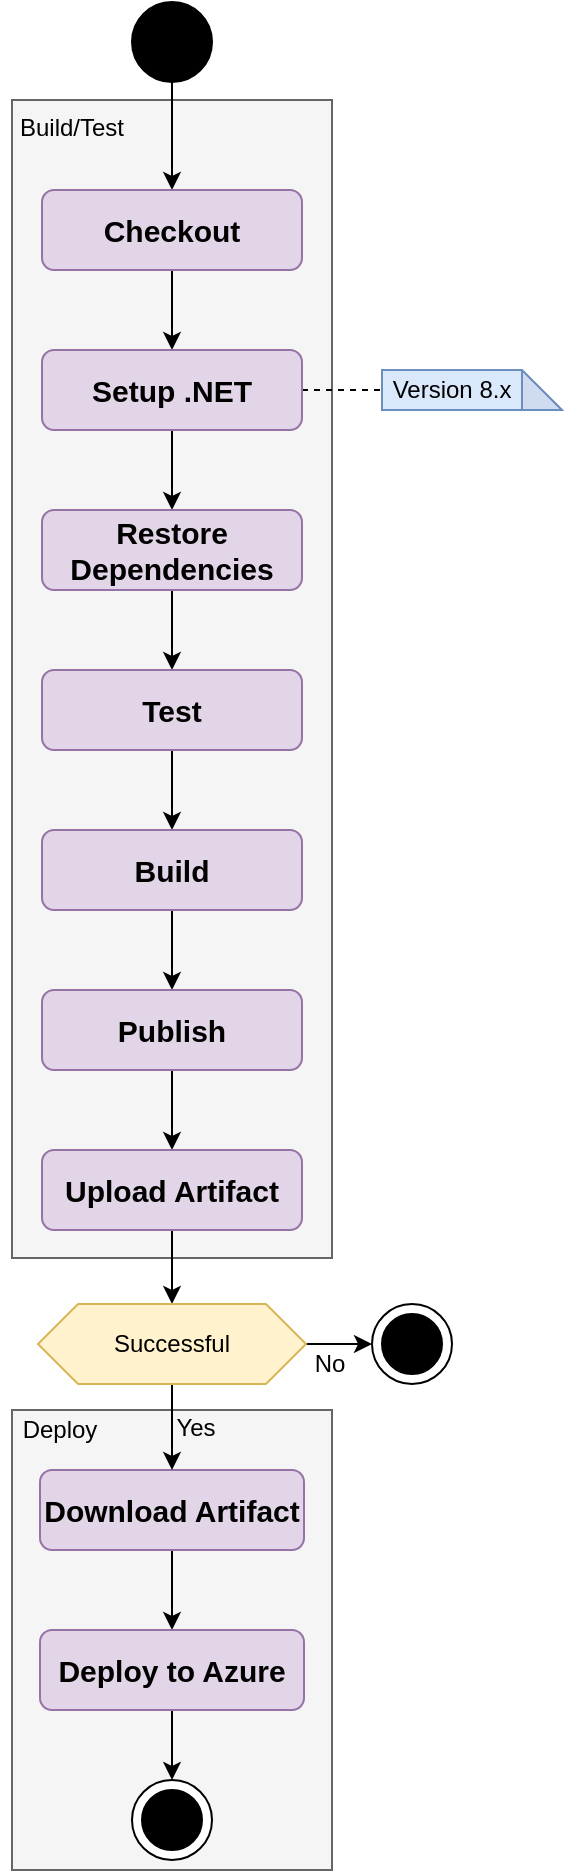 <mxfile version="25.0.3">
  <diagram name="Side-1" id="XNTgyswPlQL0MMfTTr4J">
    <mxGraphModel dx="836" dy="554" grid="0" gridSize="10" guides="1" tooltips="1" connect="1" arrows="1" fold="1" page="0" pageScale="1" pageWidth="827" pageHeight="1169" math="0" shadow="0">
      <root>
        <mxCell id="0" />
        <mxCell id="1" parent="0" />
        <mxCell id="rwar1H766Dd_d3rqaXCX-55" value="" style="rounded=0;whiteSpace=wrap;html=1;fillColor=#f5f5f5;fontColor=#333333;strokeColor=#666666;" parent="1" vertex="1">
          <mxGeometry x="340" y="810" width="160" height="230" as="geometry" />
        </mxCell>
        <mxCell id="rwar1H766Dd_d3rqaXCX-59" value="" style="ellipse;whiteSpace=wrap;html=1;aspect=fixed;" parent="1" vertex="1">
          <mxGeometry x="400" y="995" width="40" height="40" as="geometry" />
        </mxCell>
        <mxCell id="rwar1H766Dd_d3rqaXCX-37" value="" style="rounded=0;whiteSpace=wrap;html=1;fillColor=#f5f5f5;fontColor=#333333;strokeColor=#666666;" parent="1" vertex="1">
          <mxGeometry x="340" y="155" width="160" height="579" as="geometry" />
        </mxCell>
        <mxCell id="rwar1H766Dd_d3rqaXCX-5" style="edgeStyle=orthogonalEdgeStyle;rounded=0;orthogonalLoop=1;jettySize=auto;html=1;entryX=0.5;entryY=0;entryDx=0;entryDy=0;" parent="1" source="rwar1H766Dd_d3rqaXCX-1" target="rwar1H766Dd_d3rqaXCX-3" edge="1">
          <mxGeometry relative="1" as="geometry" />
        </mxCell>
        <mxCell id="rwar1H766Dd_d3rqaXCX-1" value="" style="ellipse;whiteSpace=wrap;html=1;aspect=fixed;fillColor=#000000;" parent="1" vertex="1">
          <mxGeometry x="400" y="106" width="40" height="40" as="geometry" />
        </mxCell>
        <mxCell id="rwar1H766Dd_d3rqaXCX-7" style="edgeStyle=orthogonalEdgeStyle;rounded=0;orthogonalLoop=1;jettySize=auto;html=1;entryX=0.5;entryY=0;entryDx=0;entryDy=0;" parent="1" source="rwar1H766Dd_d3rqaXCX-3" target="rwar1H766Dd_d3rqaXCX-6" edge="1">
          <mxGeometry relative="1" as="geometry" />
        </mxCell>
        <mxCell id="rwar1H766Dd_d3rqaXCX-3" value="&lt;b&gt;&lt;font style=&quot;font-size: 15px;&quot;&gt;Checkout&lt;/font&gt;&lt;/b&gt;" style="rounded=1;whiteSpace=wrap;html=1;fillColor=#e1d5e7;strokeColor=#9673a6;" parent="1" vertex="1">
          <mxGeometry x="355" y="200" width="130" height="40" as="geometry" />
        </mxCell>
        <mxCell id="rwar1H766Dd_d3rqaXCX-9" style="edgeStyle=orthogonalEdgeStyle;rounded=0;orthogonalLoop=1;jettySize=auto;html=1;entryX=0.5;entryY=0;entryDx=0;entryDy=0;" parent="1" source="rwar1H766Dd_d3rqaXCX-6" target="rwar1H766Dd_d3rqaXCX-8" edge="1">
          <mxGeometry relative="1" as="geometry" />
        </mxCell>
        <mxCell id="rwar1H766Dd_d3rqaXCX-22" style="edgeStyle=orthogonalEdgeStyle;rounded=0;orthogonalLoop=1;jettySize=auto;html=1;endArrow=none;endFill=0;dashed=1;" parent="1" source="rwar1H766Dd_d3rqaXCX-6" target="rwar1H766Dd_d3rqaXCX-20" edge="1">
          <mxGeometry relative="1" as="geometry" />
        </mxCell>
        <mxCell id="rwar1H766Dd_d3rqaXCX-6" value="&lt;b&gt;&lt;font style=&quot;font-size: 15px;&quot;&gt;Setup .NET&lt;/font&gt;&lt;/b&gt;" style="rounded=1;whiteSpace=wrap;html=1;fillColor=#e1d5e7;strokeColor=#9673a6;" parent="1" vertex="1">
          <mxGeometry x="355" y="280" width="130" height="40" as="geometry" />
        </mxCell>
        <mxCell id="rwar1H766Dd_d3rqaXCX-11" style="edgeStyle=orthogonalEdgeStyle;rounded=0;orthogonalLoop=1;jettySize=auto;html=1;entryX=0.5;entryY=0;entryDx=0;entryDy=0;" parent="1" source="rwar1H766Dd_d3rqaXCX-8" target="rwar1H766Dd_d3rqaXCX-10" edge="1">
          <mxGeometry relative="1" as="geometry" />
        </mxCell>
        <mxCell id="rwar1H766Dd_d3rqaXCX-8" value="&lt;b&gt;&lt;font style=&quot;font-size: 15px;&quot;&gt;Restore Dependencies&lt;/font&gt;&lt;/b&gt;" style="rounded=1;whiteSpace=wrap;html=1;fillColor=#e1d5e7;strokeColor=#9673a6;" parent="1" vertex="1">
          <mxGeometry x="355" y="360" width="130" height="40" as="geometry" />
        </mxCell>
        <mxCell id="rwar1H766Dd_d3rqaXCX-13" style="edgeStyle=orthogonalEdgeStyle;rounded=0;orthogonalLoop=1;jettySize=auto;html=1;" parent="1" source="rwar1H766Dd_d3rqaXCX-10" target="rwar1H766Dd_d3rqaXCX-12" edge="1">
          <mxGeometry relative="1" as="geometry" />
        </mxCell>
        <mxCell id="rwar1H766Dd_d3rqaXCX-10" value="&lt;b&gt;&lt;font style=&quot;font-size: 15px;&quot;&gt;Test&lt;/font&gt;&lt;/b&gt;" style="rounded=1;whiteSpace=wrap;html=1;fillColor=#e1d5e7;strokeColor=#9673a6;" parent="1" vertex="1">
          <mxGeometry x="355" y="440" width="130" height="40" as="geometry" />
        </mxCell>
        <mxCell id="rwar1H766Dd_d3rqaXCX-28" style="edgeStyle=orthogonalEdgeStyle;rounded=0;orthogonalLoop=1;jettySize=auto;html=1;exitX=0.5;exitY=1;exitDx=0;exitDy=0;entryX=0.5;entryY=0;entryDx=0;entryDy=0;" parent="1" source="rwar1H766Dd_d3rqaXCX-12" target="rwar1H766Dd_d3rqaXCX-26" edge="1">
          <mxGeometry relative="1" as="geometry" />
        </mxCell>
        <mxCell id="rwar1H766Dd_d3rqaXCX-12" value="&lt;b&gt;&lt;font&gt;&lt;span style=&quot;font-size: 15px;&quot;&gt;Build&lt;/span&gt;&lt;/font&gt;&lt;/b&gt;" style="rounded=1;whiteSpace=wrap;html=1;fillColor=#e1d5e7;strokeColor=#9673a6;" parent="1" vertex="1">
          <mxGeometry x="355" y="520" width="130" height="40" as="geometry" />
        </mxCell>
        <mxCell id="rwar1H766Dd_d3rqaXCX-15" value="" style="ellipse;whiteSpace=wrap;html=1;aspect=fixed;" parent="1" vertex="1">
          <mxGeometry x="520" y="757" width="40" height="40" as="geometry" />
        </mxCell>
        <mxCell id="rwar1H766Dd_d3rqaXCX-16" value="" style="ellipse;whiteSpace=wrap;html=1;aspect=fixed;fillColor=#000000;" parent="1" vertex="1">
          <mxGeometry x="525" y="762" width="30" height="30" as="geometry" />
        </mxCell>
        <mxCell id="rwar1H766Dd_d3rqaXCX-20" value="&amp;nbsp;Version 8.x" style="shape=note;whiteSpace=wrap;html=1;backgroundOutline=1;darkOpacity=0.05;fillColor=#dae8fc;strokeColor=#6c8ebf;align=left;" parent="1" vertex="1">
          <mxGeometry x="525" y="290" width="90" height="20" as="geometry" />
        </mxCell>
        <mxCell id="rwar1H766Dd_d3rqaXCX-29" style="edgeStyle=orthogonalEdgeStyle;rounded=0;orthogonalLoop=1;jettySize=auto;html=1;exitX=0.5;exitY=1;exitDx=0;exitDy=0;entryX=0.5;entryY=0;entryDx=0;entryDy=0;" parent="1" source="rwar1H766Dd_d3rqaXCX-26" target="rwar1H766Dd_d3rqaXCX-27" edge="1">
          <mxGeometry relative="1" as="geometry" />
        </mxCell>
        <mxCell id="rwar1H766Dd_d3rqaXCX-26" value="&lt;b&gt;&lt;font&gt;&lt;span style=&quot;font-size: 15px;&quot;&gt;Publish&lt;/span&gt;&lt;/font&gt;&lt;/b&gt;" style="rounded=1;whiteSpace=wrap;html=1;fillColor=#e1d5e7;strokeColor=#9673a6;" parent="1" vertex="1">
          <mxGeometry x="355" y="600" width="130" height="40" as="geometry" />
        </mxCell>
        <mxCell id="rwar1H766Dd_d3rqaXCX-45" style="edgeStyle=orthogonalEdgeStyle;rounded=0;orthogonalLoop=1;jettySize=auto;html=1;entryX=0.5;entryY=0;entryDx=0;entryDy=0;" parent="1" source="rwar1H766Dd_d3rqaXCX-27" target="rwar1H766Dd_d3rqaXCX-40" edge="1">
          <mxGeometry relative="1" as="geometry" />
        </mxCell>
        <mxCell id="rwar1H766Dd_d3rqaXCX-27" value="&lt;b&gt;&lt;font&gt;&lt;span style=&quot;font-size: 15px;&quot;&gt;Upload Artifact&lt;/span&gt;&lt;/font&gt;&lt;/b&gt;" style="rounded=1;whiteSpace=wrap;html=1;fillColor=#e1d5e7;strokeColor=#9673a6;" parent="1" vertex="1">
          <mxGeometry x="355" y="680" width="130" height="40" as="geometry" />
        </mxCell>
        <mxCell id="rwar1H766Dd_d3rqaXCX-52" style="edgeStyle=orthogonalEdgeStyle;rounded=0;orthogonalLoop=1;jettySize=auto;html=1;exitX=0.5;exitY=1;exitDx=0;exitDy=0;" parent="1" source="rwar1H766Dd_d3rqaXCX-34" edge="1">
          <mxGeometry relative="1" as="geometry">
            <mxPoint x="420.143" y="880.286" as="targetPoint" />
          </mxGeometry>
        </mxCell>
        <mxCell id="rwar1H766Dd_d3rqaXCX-54" style="edgeStyle=orthogonalEdgeStyle;rounded=0;orthogonalLoop=1;jettySize=auto;html=1;exitX=0.5;exitY=1;exitDx=0;exitDy=0;entryX=0.5;entryY=0;entryDx=0;entryDy=0;" parent="1" source="rwar1H766Dd_d3rqaXCX-34" target="rwar1H766Dd_d3rqaXCX-53" edge="1">
          <mxGeometry relative="1" as="geometry" />
        </mxCell>
        <mxCell id="rwar1H766Dd_d3rqaXCX-34" value="&lt;span style=&quot;font-size: 15px;&quot;&gt;&lt;b&gt;Download Artifact&lt;/b&gt;&lt;/span&gt;" style="rounded=1;whiteSpace=wrap;html=1;fillColor=#e1d5e7;strokeColor=#9673a6;" parent="1" vertex="1">
          <mxGeometry x="354" y="840" width="132" height="40" as="geometry" />
        </mxCell>
        <mxCell id="rwar1H766Dd_d3rqaXCX-38" value="&lt;font&gt;Build/Test&lt;/font&gt;" style="text;html=1;align=center;verticalAlign=middle;whiteSpace=wrap;rounded=0;" parent="1" vertex="1">
          <mxGeometry x="340" y="154" width="60" height="30" as="geometry" />
        </mxCell>
        <mxCell id="rwar1H766Dd_d3rqaXCX-46" style="edgeStyle=orthogonalEdgeStyle;rounded=0;orthogonalLoop=1;jettySize=auto;html=1;entryX=0.5;entryY=0;entryDx=0;entryDy=0;" parent="1" source="rwar1H766Dd_d3rqaXCX-40" target="rwar1H766Dd_d3rqaXCX-34" edge="1">
          <mxGeometry relative="1" as="geometry" />
        </mxCell>
        <mxCell id="rwar1H766Dd_d3rqaXCX-49" style="edgeStyle=orthogonalEdgeStyle;rounded=0;orthogonalLoop=1;jettySize=auto;html=1;entryX=0;entryY=0.5;entryDx=0;entryDy=0;" parent="1" source="rwar1H766Dd_d3rqaXCX-40" target="rwar1H766Dd_d3rqaXCX-15" edge="1">
          <mxGeometry relative="1" as="geometry" />
        </mxCell>
        <mxCell id="rwar1H766Dd_d3rqaXCX-40" value="Successful" style="shape=hexagon;perimeter=hexagonPerimeter2;whiteSpace=wrap;html=1;fixedSize=1;fillColor=#fff2cc;strokeColor=#d6b656;" parent="1" vertex="1">
          <mxGeometry x="353" y="757" width="134" height="40" as="geometry" />
        </mxCell>
        <mxCell id="rwar1H766Dd_d3rqaXCX-47" value="&lt;font&gt;Yes&lt;/font&gt;" style="text;html=1;align=center;verticalAlign=middle;whiteSpace=wrap;rounded=0;rotation=0;" parent="1" vertex="1">
          <mxGeometry x="402" y="804" width="60" height="30" as="geometry" />
        </mxCell>
        <mxCell id="rwar1H766Dd_d3rqaXCX-51" value="&lt;font&gt;No&lt;/font&gt;" style="text;html=1;align=center;verticalAlign=middle;whiteSpace=wrap;rounded=0;rotation=0;" parent="1" vertex="1">
          <mxGeometry x="469" y="772" width="60" height="30" as="geometry" />
        </mxCell>
        <mxCell id="rwar1H766Dd_d3rqaXCX-60" style="edgeStyle=orthogonalEdgeStyle;rounded=0;orthogonalLoop=1;jettySize=auto;html=1;entryX=0.5;entryY=0;entryDx=0;entryDy=0;" parent="1" source="rwar1H766Dd_d3rqaXCX-53" target="rwar1H766Dd_d3rqaXCX-59" edge="1">
          <mxGeometry relative="1" as="geometry" />
        </mxCell>
        <mxCell id="rwar1H766Dd_d3rqaXCX-53" value="&lt;span style=&quot;font-size: 15px;&quot;&gt;&lt;b&gt;Deploy to Azure&lt;/b&gt;&lt;/span&gt;" style="rounded=1;whiteSpace=wrap;html=1;fillColor=#e1d5e7;strokeColor=#9673a6;" parent="1" vertex="1">
          <mxGeometry x="354" y="920" width="132" height="40" as="geometry" />
        </mxCell>
        <mxCell id="rwar1H766Dd_d3rqaXCX-56" value="Deploy" style="text;html=1;align=center;verticalAlign=middle;whiteSpace=wrap;rounded=0;" parent="1" vertex="1">
          <mxGeometry x="334" y="805" width="60" height="30" as="geometry" />
        </mxCell>
        <mxCell id="rwar1H766Dd_d3rqaXCX-58" value="" style="ellipse;whiteSpace=wrap;html=1;aspect=fixed;fillColor=#000000;" parent="1" vertex="1">
          <mxGeometry x="405" y="1000" width="30" height="30" as="geometry" />
        </mxCell>
      </root>
    </mxGraphModel>
  </diagram>
</mxfile>
